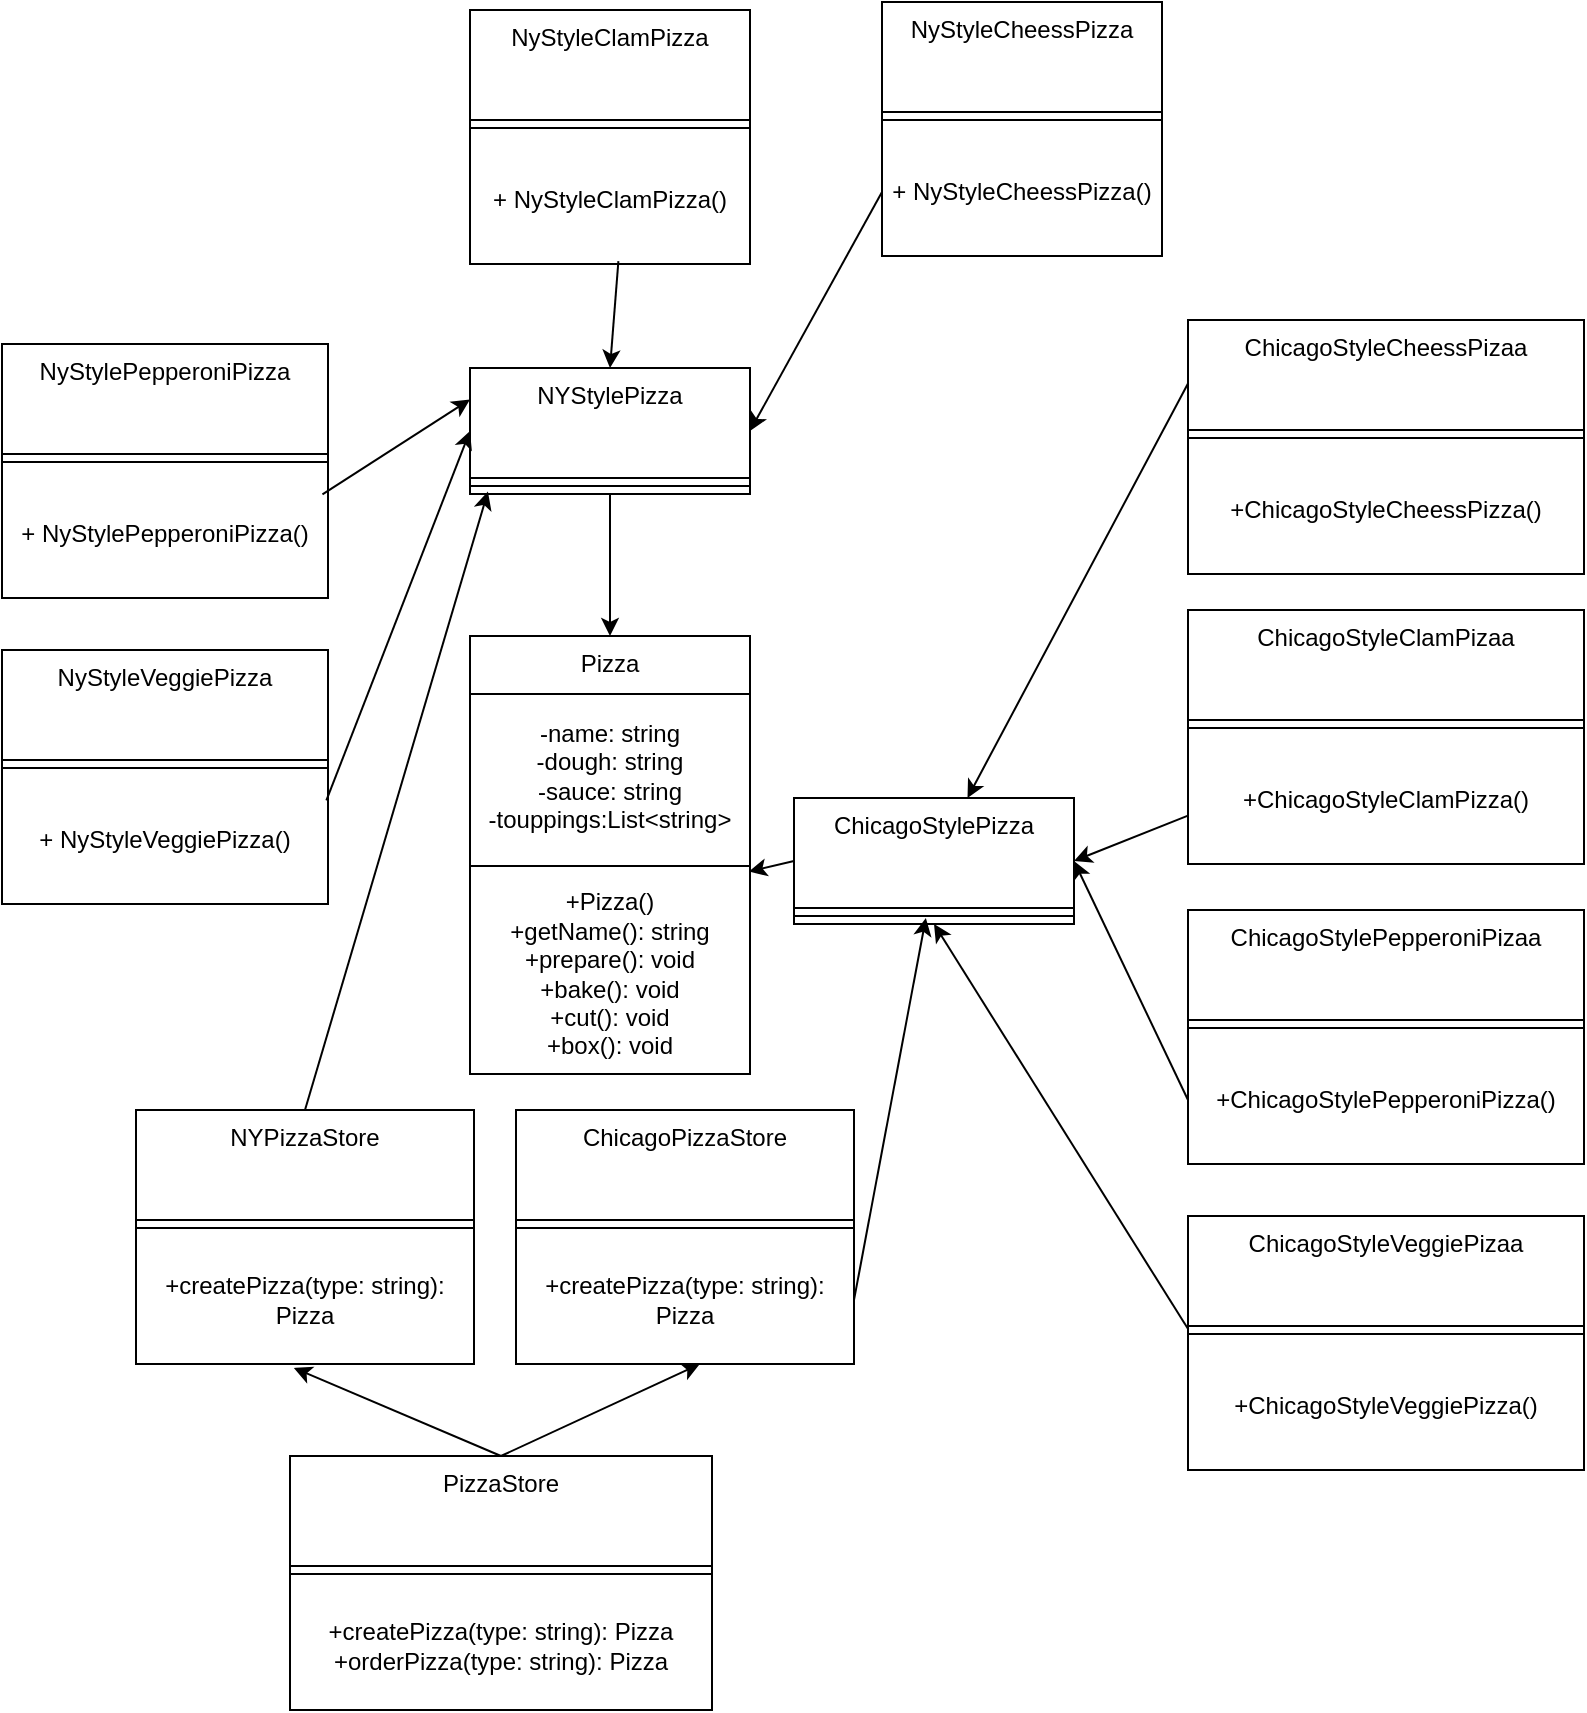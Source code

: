 <mxfile version="24.4.4" type="github">
  <diagram id="C5RBs43oDa-KdzZeNtuy" name="Page-1">
    <mxGraphModel dx="823" dy="611" grid="0" gridSize="10" guides="1" tooltips="1" connect="1" arrows="1" fold="1" page="1" pageScale="1" pageWidth="827" pageHeight="1169" math="0" shadow="0">
      <root>
        <mxCell id="WIyWlLk6GJQsqaUBKTNV-0" />
        <mxCell id="WIyWlLk6GJQsqaUBKTNV-1" parent="WIyWlLk6GJQsqaUBKTNV-0" />
        <mxCell id="u5RCtMOPch4UcsVWFYdv-26" value="Pizza" style="swimlane;fontStyle=0;align=center;verticalAlign=top;childLayout=stackLayout;horizontal=1;startSize=29;horizontalStack=0;resizeParent=1;resizeParentMax=0;resizeLast=0;collapsible=0;marginBottom=0;html=1;whiteSpace=wrap;fillColor=none;" vertex="1" parent="WIyWlLk6GJQsqaUBKTNV-1">
          <mxGeometry x="261" y="441" width="140" height="219" as="geometry" />
        </mxCell>
        <mxCell id="u5RCtMOPch4UcsVWFYdv-27" value="-name: string&lt;div&gt;-dough: string&lt;/div&gt;&lt;div&gt;-sauce: string&lt;/div&gt;&lt;div&gt;-touppings:List&amp;lt;string&amp;gt;&lt;/div&gt;" style="text;html=1;strokeColor=none;fillColor=none;align=center;verticalAlign=middle;spacingLeft=4;spacingRight=4;overflow=hidden;rotatable=0;points=[[0,0.5],[1,0.5]];portConstraint=eastwest;whiteSpace=wrap;" vertex="1" parent="u5RCtMOPch4UcsVWFYdv-26">
          <mxGeometry y="29" width="140" height="82" as="geometry" />
        </mxCell>
        <mxCell id="u5RCtMOPch4UcsVWFYdv-31" value="" style="line;strokeWidth=1;fillColor=none;align=left;verticalAlign=middle;spacingTop=-1;spacingLeft=3;spacingRight=3;rotatable=0;labelPosition=right;points=[];portConstraint=eastwest;" vertex="1" parent="u5RCtMOPch4UcsVWFYdv-26">
          <mxGeometry y="111" width="140" height="8" as="geometry" />
        </mxCell>
        <mxCell id="u5RCtMOPch4UcsVWFYdv-32" value="+Pizza()&lt;div&gt;+getName(): string&lt;/div&gt;&lt;div&gt;+prepare(): void&lt;/div&gt;&lt;div&gt;+bake(): void&lt;/div&gt;&lt;div&gt;+cut(): void&lt;/div&gt;&lt;div&gt;+box(): void&lt;/div&gt;" style="text;html=1;strokeColor=none;fillColor=none;align=center;verticalAlign=middle;spacingLeft=4;spacingRight=4;overflow=hidden;rotatable=0;points=[[0,0.5],[1,0.5]];portConstraint=eastwest;whiteSpace=wrap;" vertex="1" parent="u5RCtMOPch4UcsVWFYdv-26">
          <mxGeometry y="119" width="140" height="100" as="geometry" />
        </mxCell>
        <mxCell id="u5RCtMOPch4UcsVWFYdv-42" value="ChicagoStylePizza" style="swimlane;fontStyle=0;align=center;verticalAlign=top;childLayout=stackLayout;horizontal=1;startSize=55;horizontalStack=0;resizeParent=1;resizeParentMax=0;resizeLast=0;collapsible=0;marginBottom=0;html=1;whiteSpace=wrap;fillColor=none;" vertex="1" parent="WIyWlLk6GJQsqaUBKTNV-1">
          <mxGeometry x="423" y="522" width="140" height="63" as="geometry" />
        </mxCell>
        <mxCell id="u5RCtMOPch4UcsVWFYdv-44" value="" style="line;strokeWidth=1;fillColor=none;align=left;verticalAlign=middle;spacingTop=-1;spacingLeft=3;spacingRight=3;rotatable=0;labelPosition=right;points=[];portConstraint=eastwest;" vertex="1" parent="u5RCtMOPch4UcsVWFYdv-42">
          <mxGeometry y="55" width="140" height="8" as="geometry" />
        </mxCell>
        <mxCell id="u5RCtMOPch4UcsVWFYdv-46" value="ChicagoStyleCheessPizaa" style="swimlane;fontStyle=0;align=center;verticalAlign=top;childLayout=stackLayout;horizontal=1;startSize=55;horizontalStack=0;resizeParent=1;resizeParentMax=0;resizeLast=0;collapsible=0;marginBottom=0;html=1;whiteSpace=wrap;fillColor=none;" vertex="1" parent="WIyWlLk6GJQsqaUBKTNV-1">
          <mxGeometry x="620" y="283" width="198" height="127" as="geometry" />
        </mxCell>
        <mxCell id="u5RCtMOPch4UcsVWFYdv-48" value="" style="line;strokeWidth=1;fillColor=none;align=left;verticalAlign=middle;spacingTop=-1;spacingLeft=3;spacingRight=3;rotatable=0;labelPosition=right;points=[];portConstraint=eastwest;" vertex="1" parent="u5RCtMOPch4UcsVWFYdv-46">
          <mxGeometry y="55" width="198" height="8" as="geometry" />
        </mxCell>
        <mxCell id="u5RCtMOPch4UcsVWFYdv-49" value="+ChicagoStyleCheessPizza()" style="text;html=1;strokeColor=none;fillColor=none;align=center;verticalAlign=middle;spacingLeft=4;spacingRight=4;overflow=hidden;rotatable=0;points=[[0,0.5],[1,0.5]];portConstraint=eastwest;whiteSpace=wrap;" vertex="1" parent="u5RCtMOPch4UcsVWFYdv-46">
          <mxGeometry y="63" width="198" height="64" as="geometry" />
        </mxCell>
        <mxCell id="u5RCtMOPch4UcsVWFYdv-50" value="ChicagoStyleClamPizaa" style="swimlane;fontStyle=0;align=center;verticalAlign=top;childLayout=stackLayout;horizontal=1;startSize=55;horizontalStack=0;resizeParent=1;resizeParentMax=0;resizeLast=0;collapsible=0;marginBottom=0;html=1;whiteSpace=wrap;fillColor=none;" vertex="1" parent="WIyWlLk6GJQsqaUBKTNV-1">
          <mxGeometry x="620" y="428" width="198" height="127" as="geometry" />
        </mxCell>
        <mxCell id="u5RCtMOPch4UcsVWFYdv-51" value="" style="line;strokeWidth=1;fillColor=none;align=left;verticalAlign=middle;spacingTop=-1;spacingLeft=3;spacingRight=3;rotatable=0;labelPosition=right;points=[];portConstraint=eastwest;" vertex="1" parent="u5RCtMOPch4UcsVWFYdv-50">
          <mxGeometry y="55" width="198" height="8" as="geometry" />
        </mxCell>
        <mxCell id="u5RCtMOPch4UcsVWFYdv-52" value="+ChicagoStyleClamPizza()" style="text;html=1;strokeColor=none;fillColor=none;align=center;verticalAlign=middle;spacingLeft=4;spacingRight=4;overflow=hidden;rotatable=0;points=[[0,0.5],[1,0.5]];portConstraint=eastwest;whiteSpace=wrap;" vertex="1" parent="u5RCtMOPch4UcsVWFYdv-50">
          <mxGeometry y="63" width="198" height="64" as="geometry" />
        </mxCell>
        <mxCell id="u5RCtMOPch4UcsVWFYdv-53" value="ChicagoStylePepperoniPizaa" style="swimlane;fontStyle=0;align=center;verticalAlign=top;childLayout=stackLayout;horizontal=1;startSize=55;horizontalStack=0;resizeParent=1;resizeParentMax=0;resizeLast=0;collapsible=0;marginBottom=0;html=1;whiteSpace=wrap;fillColor=none;" vertex="1" parent="WIyWlLk6GJQsqaUBKTNV-1">
          <mxGeometry x="620" y="578" width="198" height="127" as="geometry" />
        </mxCell>
        <mxCell id="u5RCtMOPch4UcsVWFYdv-54" value="" style="line;strokeWidth=1;fillColor=none;align=left;verticalAlign=middle;spacingTop=-1;spacingLeft=3;spacingRight=3;rotatable=0;labelPosition=right;points=[];portConstraint=eastwest;" vertex="1" parent="u5RCtMOPch4UcsVWFYdv-53">
          <mxGeometry y="55" width="198" height="8" as="geometry" />
        </mxCell>
        <mxCell id="u5RCtMOPch4UcsVWFYdv-55" value="+ChicagoStylePepperoniPizza()" style="text;html=1;strokeColor=none;fillColor=none;align=center;verticalAlign=middle;spacingLeft=4;spacingRight=4;overflow=hidden;rotatable=0;points=[[0,0.5],[1,0.5]];portConstraint=eastwest;whiteSpace=wrap;" vertex="1" parent="u5RCtMOPch4UcsVWFYdv-53">
          <mxGeometry y="63" width="198" height="64" as="geometry" />
        </mxCell>
        <mxCell id="u5RCtMOPch4UcsVWFYdv-56" value="ChicagoStyleVeggiePizaa" style="swimlane;fontStyle=0;align=center;verticalAlign=top;childLayout=stackLayout;horizontal=1;startSize=55;horizontalStack=0;resizeParent=1;resizeParentMax=0;resizeLast=0;collapsible=0;marginBottom=0;html=1;whiteSpace=wrap;fillColor=none;" vertex="1" parent="WIyWlLk6GJQsqaUBKTNV-1">
          <mxGeometry x="620" y="731" width="198" height="127" as="geometry" />
        </mxCell>
        <mxCell id="u5RCtMOPch4UcsVWFYdv-57" value="" style="line;strokeWidth=1;fillColor=none;align=left;verticalAlign=middle;spacingTop=-1;spacingLeft=3;spacingRight=3;rotatable=0;labelPosition=right;points=[];portConstraint=eastwest;" vertex="1" parent="u5RCtMOPch4UcsVWFYdv-56">
          <mxGeometry y="55" width="198" height="8" as="geometry" />
        </mxCell>
        <mxCell id="u5RCtMOPch4UcsVWFYdv-58" value="+ChicagoStyleVeggiePizza()" style="text;html=1;strokeColor=none;fillColor=none;align=center;verticalAlign=middle;spacingLeft=4;spacingRight=4;overflow=hidden;rotatable=0;points=[[0,0.5],[1,0.5]];portConstraint=eastwest;whiteSpace=wrap;" vertex="1" parent="u5RCtMOPch4UcsVWFYdv-56">
          <mxGeometry y="63" width="198" height="64" as="geometry" />
        </mxCell>
        <mxCell id="u5RCtMOPch4UcsVWFYdv-61" value="" style="endArrow=classic;html=1;rounded=0;exitX=0;exitY=0.25;exitDx=0;exitDy=0;" edge="1" parent="WIyWlLk6GJQsqaUBKTNV-1" source="u5RCtMOPch4UcsVWFYdv-46" target="u5RCtMOPch4UcsVWFYdv-42">
          <mxGeometry width="50" height="50" relative="1" as="geometry">
            <mxPoint x="499" y="505" as="sourcePoint" />
            <mxPoint x="549" y="455" as="targetPoint" />
          </mxGeometry>
        </mxCell>
        <mxCell id="u5RCtMOPch4UcsVWFYdv-62" value="" style="endArrow=classic;html=1;rounded=0;entryX=1;entryY=0.5;entryDx=0;entryDy=0;" edge="1" parent="WIyWlLk6GJQsqaUBKTNV-1" source="u5RCtMOPch4UcsVWFYdv-50" target="u5RCtMOPch4UcsVWFYdv-42">
          <mxGeometry width="50" height="50" relative="1" as="geometry">
            <mxPoint x="630" y="325" as="sourcePoint" />
            <mxPoint x="520" y="532" as="targetPoint" />
          </mxGeometry>
        </mxCell>
        <mxCell id="u5RCtMOPch4UcsVWFYdv-63" value="" style="endArrow=classic;html=1;rounded=0;entryX=1;entryY=0.5;entryDx=0;entryDy=0;exitX=0;exitY=0.5;exitDx=0;exitDy=0;" edge="1" parent="WIyWlLk6GJQsqaUBKTNV-1" source="u5RCtMOPch4UcsVWFYdv-55" target="u5RCtMOPch4UcsVWFYdv-42">
          <mxGeometry width="50" height="50" relative="1" as="geometry">
            <mxPoint x="640" y="335" as="sourcePoint" />
            <mxPoint x="530" y="542" as="targetPoint" />
          </mxGeometry>
        </mxCell>
        <mxCell id="u5RCtMOPch4UcsVWFYdv-64" value="" style="endArrow=classic;html=1;rounded=0;entryX=0.5;entryY=1;entryDx=0;entryDy=0;exitX=0.001;exitY=-0.097;exitDx=0;exitDy=0;exitPerimeter=0;" edge="1" parent="WIyWlLk6GJQsqaUBKTNV-1" source="u5RCtMOPch4UcsVWFYdv-58" target="u5RCtMOPch4UcsVWFYdv-42">
          <mxGeometry width="50" height="50" relative="1" as="geometry">
            <mxPoint x="650" y="345" as="sourcePoint" />
            <mxPoint x="540" y="552" as="targetPoint" />
          </mxGeometry>
        </mxCell>
        <mxCell id="u5RCtMOPch4UcsVWFYdv-65" value="" style="endArrow=classic;html=1;rounded=0;exitX=0;exitY=0.5;exitDx=0;exitDy=0;entryX=0.996;entryY=-0.012;entryDx=0;entryDy=0;entryPerimeter=0;" edge="1" parent="WIyWlLk6GJQsqaUBKTNV-1" source="u5RCtMOPch4UcsVWFYdv-42" target="u5RCtMOPch4UcsVWFYdv-32">
          <mxGeometry width="50" height="50" relative="1" as="geometry">
            <mxPoint x="390" y="587" as="sourcePoint" />
            <mxPoint x="440" y="537" as="targetPoint" />
          </mxGeometry>
        </mxCell>
        <mxCell id="u5RCtMOPch4UcsVWFYdv-66" value="NYStylePizza" style="swimlane;fontStyle=0;align=center;verticalAlign=top;childLayout=stackLayout;horizontal=1;startSize=55;horizontalStack=0;resizeParent=1;resizeParentMax=0;resizeLast=0;collapsible=0;marginBottom=0;html=1;whiteSpace=wrap;fillColor=none;" vertex="1" parent="WIyWlLk6GJQsqaUBKTNV-1">
          <mxGeometry x="261" y="307" width="140" height="63" as="geometry" />
        </mxCell>
        <mxCell id="u5RCtMOPch4UcsVWFYdv-68" value="" style="line;strokeWidth=1;fillColor=none;align=left;verticalAlign=middle;spacingTop=-1;spacingLeft=3;spacingRight=3;rotatable=0;labelPosition=right;points=[];portConstraint=eastwest;" vertex="1" parent="u5RCtMOPch4UcsVWFYdv-66">
          <mxGeometry y="55" width="140" height="8" as="geometry" />
        </mxCell>
        <mxCell id="u5RCtMOPch4UcsVWFYdv-70" value="" style="endArrow=classic;html=1;rounded=0;entryX=0.5;entryY=0;entryDx=0;entryDy=0;exitX=0.5;exitY=1;exitDx=0;exitDy=0;" edge="1" parent="WIyWlLk6GJQsqaUBKTNV-1" source="u5RCtMOPch4UcsVWFYdv-66" target="u5RCtMOPch4UcsVWFYdv-26">
          <mxGeometry width="50" height="50" relative="1" as="geometry">
            <mxPoint x="286" y="382" as="sourcePoint" />
            <mxPoint x="336" y="332" as="targetPoint" />
          </mxGeometry>
        </mxCell>
        <mxCell id="u5RCtMOPch4UcsVWFYdv-72" value="NyStyleCheessPizza" style="swimlane;fontStyle=0;align=center;verticalAlign=top;childLayout=stackLayout;horizontal=1;startSize=55;horizontalStack=0;resizeParent=1;resizeParentMax=0;resizeLast=0;collapsible=0;marginBottom=0;html=1;whiteSpace=wrap;fillColor=none;" vertex="1" parent="WIyWlLk6GJQsqaUBKTNV-1">
          <mxGeometry x="467" y="124" width="140" height="127" as="geometry" />
        </mxCell>
        <mxCell id="u5RCtMOPch4UcsVWFYdv-74" value="" style="line;strokeWidth=1;fillColor=none;align=left;verticalAlign=middle;spacingTop=-1;spacingLeft=3;spacingRight=3;rotatable=0;labelPosition=right;points=[];portConstraint=eastwest;" vertex="1" parent="u5RCtMOPch4UcsVWFYdv-72">
          <mxGeometry y="55" width="140" height="8" as="geometry" />
        </mxCell>
        <mxCell id="u5RCtMOPch4UcsVWFYdv-75" value="+ NyStyleCheessPizza()" style="text;html=1;strokeColor=none;fillColor=none;align=center;verticalAlign=middle;spacingLeft=4;spacingRight=4;overflow=hidden;rotatable=0;points=[[0,0.5],[1,0.5]];portConstraint=eastwest;whiteSpace=wrap;" vertex="1" parent="u5RCtMOPch4UcsVWFYdv-72">
          <mxGeometry y="63" width="140" height="64" as="geometry" />
        </mxCell>
        <mxCell id="u5RCtMOPch4UcsVWFYdv-76" value="" style="endArrow=classic;html=1;rounded=0;exitX=0;exitY=0.5;exitDx=0;exitDy=0;entryX=1;entryY=0.5;entryDx=0;entryDy=0;" edge="1" parent="WIyWlLk6GJQsqaUBKTNV-1" source="u5RCtMOPch4UcsVWFYdv-75" target="u5RCtMOPch4UcsVWFYdv-66">
          <mxGeometry width="50" height="50" relative="1" as="geometry">
            <mxPoint x="286" y="382" as="sourcePoint" />
            <mxPoint x="336" y="332" as="targetPoint" />
          </mxGeometry>
        </mxCell>
        <mxCell id="u5RCtMOPch4UcsVWFYdv-77" value="NyStyleClamPizza" style="swimlane;fontStyle=0;align=center;verticalAlign=top;childLayout=stackLayout;horizontal=1;startSize=55;horizontalStack=0;resizeParent=1;resizeParentMax=0;resizeLast=0;collapsible=0;marginBottom=0;html=1;whiteSpace=wrap;fillColor=none;" vertex="1" parent="WIyWlLk6GJQsqaUBKTNV-1">
          <mxGeometry x="261" y="128" width="140" height="127" as="geometry" />
        </mxCell>
        <mxCell id="u5RCtMOPch4UcsVWFYdv-79" value="" style="line;strokeWidth=1;fillColor=none;align=left;verticalAlign=middle;spacingTop=-1;spacingLeft=3;spacingRight=3;rotatable=0;labelPosition=right;points=[];portConstraint=eastwest;" vertex="1" parent="u5RCtMOPch4UcsVWFYdv-77">
          <mxGeometry y="55" width="140" height="8" as="geometry" />
        </mxCell>
        <mxCell id="u5RCtMOPch4UcsVWFYdv-80" value="+ NyStyleClamPizza()" style="text;html=1;strokeColor=none;fillColor=none;align=center;verticalAlign=middle;spacingLeft=4;spacingRight=4;overflow=hidden;rotatable=0;points=[[0,0.5],[1,0.5]];portConstraint=eastwest;whiteSpace=wrap;" vertex="1" parent="u5RCtMOPch4UcsVWFYdv-77">
          <mxGeometry y="63" width="140" height="64" as="geometry" />
        </mxCell>
        <mxCell id="u5RCtMOPch4UcsVWFYdv-81" value="" style="endArrow=classic;html=1;rounded=0;entryX=0.5;entryY=0;entryDx=0;entryDy=0;exitX=0.53;exitY=0.978;exitDx=0;exitDy=0;exitPerimeter=0;" edge="1" parent="WIyWlLk6GJQsqaUBKTNV-1" source="u5RCtMOPch4UcsVWFYdv-80" target="u5RCtMOPch4UcsVWFYdv-66">
          <mxGeometry width="50" height="50" relative="1" as="geometry">
            <mxPoint x="255" y="224" as="sourcePoint" />
            <mxPoint x="305" y="174" as="targetPoint" />
          </mxGeometry>
        </mxCell>
        <mxCell id="u5RCtMOPch4UcsVWFYdv-82" value="NyStylePepperoniPizza" style="swimlane;fontStyle=0;align=center;verticalAlign=top;childLayout=stackLayout;horizontal=1;startSize=55;horizontalStack=0;resizeParent=1;resizeParentMax=0;resizeLast=0;collapsible=0;marginBottom=0;html=1;whiteSpace=wrap;fillColor=none;" vertex="1" parent="WIyWlLk6GJQsqaUBKTNV-1">
          <mxGeometry x="27" y="295" width="163" height="127" as="geometry" />
        </mxCell>
        <mxCell id="u5RCtMOPch4UcsVWFYdv-84" value="" style="line;strokeWidth=1;fillColor=none;align=left;verticalAlign=middle;spacingTop=-1;spacingLeft=3;spacingRight=3;rotatable=0;labelPosition=right;points=[];portConstraint=eastwest;" vertex="1" parent="u5RCtMOPch4UcsVWFYdv-82">
          <mxGeometry y="55" width="163" height="8" as="geometry" />
        </mxCell>
        <mxCell id="u5RCtMOPch4UcsVWFYdv-85" value="+ NyStylePepperoniPizza()" style="text;html=1;strokeColor=none;fillColor=none;align=center;verticalAlign=middle;spacingLeft=4;spacingRight=4;overflow=hidden;rotatable=0;points=[[0,0.5],[1,0.5]];portConstraint=eastwest;whiteSpace=wrap;" vertex="1" parent="u5RCtMOPch4UcsVWFYdv-82">
          <mxGeometry y="63" width="163" height="64" as="geometry" />
        </mxCell>
        <mxCell id="u5RCtMOPch4UcsVWFYdv-86" value="NyStyleVeggiePizza" style="swimlane;fontStyle=0;align=center;verticalAlign=top;childLayout=stackLayout;horizontal=1;startSize=55;horizontalStack=0;resizeParent=1;resizeParentMax=0;resizeLast=0;collapsible=0;marginBottom=0;html=1;whiteSpace=wrap;fillColor=none;" vertex="1" parent="WIyWlLk6GJQsqaUBKTNV-1">
          <mxGeometry x="27" y="448" width="163" height="127" as="geometry" />
        </mxCell>
        <mxCell id="u5RCtMOPch4UcsVWFYdv-87" value="" style="line;strokeWidth=1;fillColor=none;align=left;verticalAlign=middle;spacingTop=-1;spacingLeft=3;spacingRight=3;rotatable=0;labelPosition=right;points=[];portConstraint=eastwest;" vertex="1" parent="u5RCtMOPch4UcsVWFYdv-86">
          <mxGeometry y="55" width="163" height="8" as="geometry" />
        </mxCell>
        <mxCell id="u5RCtMOPch4UcsVWFYdv-88" value="+ NyStyleVeggiePizza()" style="text;html=1;strokeColor=none;fillColor=none;align=center;verticalAlign=middle;spacingLeft=4;spacingRight=4;overflow=hidden;rotatable=0;points=[[0,0.5],[1,0.5]];portConstraint=eastwest;whiteSpace=wrap;" vertex="1" parent="u5RCtMOPch4UcsVWFYdv-86">
          <mxGeometry y="63" width="163" height="64" as="geometry" />
        </mxCell>
        <mxCell id="u5RCtMOPch4UcsVWFYdv-90" value="" style="endArrow=classic;html=1;rounded=0;exitX=0.995;exitY=0.191;exitDx=0;exitDy=0;exitPerimeter=0;entryX=0;entryY=0.5;entryDx=0;entryDy=0;" edge="1" parent="WIyWlLk6GJQsqaUBKTNV-1" source="u5RCtMOPch4UcsVWFYdv-88" target="u5RCtMOPch4UcsVWFYdv-66">
          <mxGeometry width="50" height="50" relative="1" as="geometry">
            <mxPoint x="219" y="450" as="sourcePoint" />
            <mxPoint x="269" y="400" as="targetPoint" />
          </mxGeometry>
        </mxCell>
        <mxCell id="u5RCtMOPch4UcsVWFYdv-91" value="" style="endArrow=classic;html=1;rounded=0;exitX=0.983;exitY=0.191;exitDx=0;exitDy=0;exitPerimeter=0;entryX=0;entryY=0.25;entryDx=0;entryDy=0;" edge="1" parent="WIyWlLk6GJQsqaUBKTNV-1" source="u5RCtMOPch4UcsVWFYdv-85" target="u5RCtMOPch4UcsVWFYdv-66">
          <mxGeometry width="50" height="50" relative="1" as="geometry">
            <mxPoint x="219" y="450" as="sourcePoint" />
            <mxPoint x="269" y="400" as="targetPoint" />
          </mxGeometry>
        </mxCell>
        <mxCell id="u5RCtMOPch4UcsVWFYdv-92" value="NYPizzaStore" style="swimlane;fontStyle=0;align=center;verticalAlign=top;childLayout=stackLayout;horizontal=1;startSize=55;horizontalStack=0;resizeParent=1;resizeParentMax=0;resizeLast=0;collapsible=0;marginBottom=0;html=1;whiteSpace=wrap;fillColor=none;" vertex="1" parent="WIyWlLk6GJQsqaUBKTNV-1">
          <mxGeometry x="94" y="678" width="169" height="127" as="geometry" />
        </mxCell>
        <mxCell id="u5RCtMOPch4UcsVWFYdv-94" value="" style="line;strokeWidth=1;fillColor=none;align=left;verticalAlign=middle;spacingTop=-1;spacingLeft=3;spacingRight=3;rotatable=0;labelPosition=right;points=[];portConstraint=eastwest;" vertex="1" parent="u5RCtMOPch4UcsVWFYdv-92">
          <mxGeometry y="55" width="169" height="8" as="geometry" />
        </mxCell>
        <mxCell id="u5RCtMOPch4UcsVWFYdv-95" value="+createPizza(type: string): Pizza" style="text;html=1;strokeColor=none;fillColor=none;align=center;verticalAlign=middle;spacingLeft=4;spacingRight=4;overflow=hidden;rotatable=0;points=[[0,0.5],[1,0.5]];portConstraint=eastwest;whiteSpace=wrap;" vertex="1" parent="u5RCtMOPch4UcsVWFYdv-92">
          <mxGeometry y="63" width="169" height="64" as="geometry" />
        </mxCell>
        <mxCell id="u5RCtMOPch4UcsVWFYdv-96" value="ChicagoPizzaStore" style="swimlane;fontStyle=0;align=center;verticalAlign=top;childLayout=stackLayout;horizontal=1;startSize=55;horizontalStack=0;resizeParent=1;resizeParentMax=0;resizeLast=0;collapsible=0;marginBottom=0;html=1;whiteSpace=wrap;fillColor=none;" vertex="1" parent="WIyWlLk6GJQsqaUBKTNV-1">
          <mxGeometry x="284" y="678" width="169" height="127" as="geometry" />
        </mxCell>
        <mxCell id="u5RCtMOPch4UcsVWFYdv-97" value="" style="line;strokeWidth=1;fillColor=none;align=left;verticalAlign=middle;spacingTop=-1;spacingLeft=3;spacingRight=3;rotatable=0;labelPosition=right;points=[];portConstraint=eastwest;" vertex="1" parent="u5RCtMOPch4UcsVWFYdv-96">
          <mxGeometry y="55" width="169" height="8" as="geometry" />
        </mxCell>
        <mxCell id="u5RCtMOPch4UcsVWFYdv-98" value="+createPizza(type: string): Pizza" style="text;html=1;strokeColor=none;fillColor=none;align=center;verticalAlign=middle;spacingLeft=4;spacingRight=4;overflow=hidden;rotatable=0;points=[[0,0.5],[1,0.5]];portConstraint=eastwest;whiteSpace=wrap;" vertex="1" parent="u5RCtMOPch4UcsVWFYdv-96">
          <mxGeometry y="63" width="169" height="64" as="geometry" />
        </mxCell>
        <mxCell id="u5RCtMOPch4UcsVWFYdv-99" value="PizzaStore" style="swimlane;fontStyle=0;align=center;verticalAlign=top;childLayout=stackLayout;horizontal=1;startSize=55;horizontalStack=0;resizeParent=1;resizeParentMax=0;resizeLast=0;collapsible=0;marginBottom=0;html=1;whiteSpace=wrap;fillColor=none;" vertex="1" parent="WIyWlLk6GJQsqaUBKTNV-1">
          <mxGeometry x="171" y="851" width="211" height="127" as="geometry" />
        </mxCell>
        <mxCell id="u5RCtMOPch4UcsVWFYdv-100" value="" style="line;strokeWidth=1;fillColor=none;align=left;verticalAlign=middle;spacingTop=-1;spacingLeft=3;spacingRight=3;rotatable=0;labelPosition=right;points=[];portConstraint=eastwest;" vertex="1" parent="u5RCtMOPch4UcsVWFYdv-99">
          <mxGeometry y="55" width="211" height="8" as="geometry" />
        </mxCell>
        <mxCell id="u5RCtMOPch4UcsVWFYdv-101" value="+createPizza(type: string): Pizza&lt;div&gt;+orderPizza(type: string): Pizza&lt;/div&gt;" style="text;html=1;strokeColor=none;fillColor=none;align=center;verticalAlign=middle;spacingLeft=4;spacingRight=4;overflow=hidden;rotatable=0;points=[[0,0.5],[1,0.5]];portConstraint=eastwest;whiteSpace=wrap;" vertex="1" parent="u5RCtMOPch4UcsVWFYdv-99">
          <mxGeometry y="63" width="211" height="64" as="geometry" />
        </mxCell>
        <mxCell id="u5RCtMOPch4UcsVWFYdv-102" value="" style="endArrow=classic;html=1;rounded=0;entryX=0.544;entryY=1;entryDx=0;entryDy=0;entryPerimeter=0;exitX=0.5;exitY=0;exitDx=0;exitDy=0;" edge="1" parent="WIyWlLk6GJQsqaUBKTNV-1" source="u5RCtMOPch4UcsVWFYdv-99" target="u5RCtMOPch4UcsVWFYdv-98">
          <mxGeometry width="50" height="50" relative="1" as="geometry">
            <mxPoint x="232" y="867" as="sourcePoint" />
            <mxPoint x="282" y="817" as="targetPoint" />
          </mxGeometry>
        </mxCell>
        <mxCell id="u5RCtMOPch4UcsVWFYdv-103" value="" style="endArrow=classic;html=1;rounded=0;entryX=0.467;entryY=1.031;entryDx=0;entryDy=0;entryPerimeter=0;exitX=0.5;exitY=0;exitDx=0;exitDy=0;" edge="1" parent="WIyWlLk6GJQsqaUBKTNV-1" source="u5RCtMOPch4UcsVWFYdv-99" target="u5RCtMOPch4UcsVWFYdv-95">
          <mxGeometry width="50" height="50" relative="1" as="geometry">
            <mxPoint x="232" y="867" as="sourcePoint" />
            <mxPoint x="282" y="817" as="targetPoint" />
          </mxGeometry>
        </mxCell>
        <mxCell id="u5RCtMOPch4UcsVWFYdv-104" value="" style="endArrow=classic;html=1;rounded=0;exitX=0.5;exitY=0;exitDx=0;exitDy=0;entryX=0.064;entryY=0.85;entryDx=0;entryDy=0;entryPerimeter=0;" edge="1" parent="WIyWlLk6GJQsqaUBKTNV-1" source="u5RCtMOPch4UcsVWFYdv-92" target="u5RCtMOPch4UcsVWFYdv-68">
          <mxGeometry width="50" height="50" relative="1" as="geometry">
            <mxPoint x="320" y="563" as="sourcePoint" />
            <mxPoint x="370" y="513" as="targetPoint" />
          </mxGeometry>
        </mxCell>
        <mxCell id="u5RCtMOPch4UcsVWFYdv-105" value="" style="endArrow=classic;html=1;rounded=0;entryX=0.471;entryY=0.625;entryDx=0;entryDy=0;entryPerimeter=0;exitX=1;exitY=0.5;exitDx=0;exitDy=0;" edge="1" parent="WIyWlLk6GJQsqaUBKTNV-1" source="u5RCtMOPch4UcsVWFYdv-98" target="u5RCtMOPch4UcsVWFYdv-44">
          <mxGeometry width="50" height="50" relative="1" as="geometry">
            <mxPoint x="402" y="706" as="sourcePoint" />
            <mxPoint x="452" y="656" as="targetPoint" />
          </mxGeometry>
        </mxCell>
      </root>
    </mxGraphModel>
  </diagram>
</mxfile>
